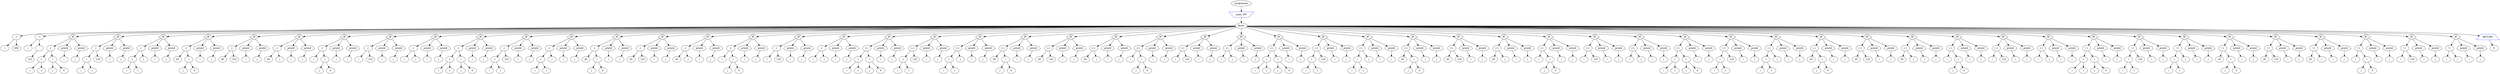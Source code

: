 digraph exempleminiC {
	node_0 [label ="programme"]
	node_1 [label ="main, INT" shape=invtrapezium color=blue]
	node_2 [label ="BLOC"]
	node_3 [label =":="]
	node_4 [label ="i"]
	node_5 [label ="450"]
	node_6 [label =":="]
	node_7 [label ="j"]
	node_8 [label ="-"]
	node_9 [label ="123"]
	node_10 [label ="IF" shape = diamond]
	node_11 [label ="<"]
	node_12 [label ="+"]
	node_13 [label ="i"]
	node_14 [label ="1"]
	node_15 [label ="+"]
	node_16 [label ="j"]
	node_17 [label ="0"]
	node_18 [label ="printd" shape=septagon]
	node_19 [label ="i"]
	node_20 [label ="printd" shape=septagon]
	node_21 [label ="j"]
	node_22 [label ="IF" shape = diamond]
	node_23 [label ="<"]
	node_24 [label ="+"]
	node_25 [label ="i"]
	node_26 [label ="1"]
	node_27 [label ="123"]
	node_28 [label ="printd" shape=septagon]
	node_29 [label ="i"]
	node_30 [label ="printd" shape=septagon]
	node_31 [label ="j"]
	node_32 [label ="IF" shape = diamond]
	node_33 [label ="<"]
	node_34 [label ="+"]
	node_35 [label ="i"]
	node_36 [label ="1"]
	node_37 [label ="j"]
	node_38 [label ="printd" shape=septagon]
	node_39 [label ="i"]
	node_40 [label ="printd" shape=septagon]
	node_41 [label ="j"]
	node_42 [label ="IF" shape = diamond]
	node_43 [label ="<"]
	node_44 [label ="45"]
	node_45 [label ="+"]
	node_46 [label ="j"]
	node_47 [label ="0"]
	node_48 [label ="printd" shape=septagon]
	node_49 [label ="i"]
	node_50 [label ="printd" shape=septagon]
	node_51 [label ="j"]
	node_52 [label ="IF" shape = diamond]
	node_53 [label ="<"]
	node_54 [label ="45"]
	node_55 [label ="123"]
	node_56 [label ="printd" shape=septagon]
	node_57 [label ="i"]
	node_58 [label ="printd" shape=septagon]
	node_59 [label ="j"]
	node_60 [label ="IF" shape = diamond]
	node_61 [label ="<"]
	node_62 [label ="45"]
	node_63 [label ="j"]
	node_64 [label ="printd" shape=septagon]
	node_65 [label ="i"]
	node_66 [label ="printd" shape=septagon]
	node_67 [label ="j"]
	node_68 [label ="IF" shape = diamond]
	node_69 [label ="<"]
	node_70 [label ="i"]
	node_71 [label ="+"]
	node_72 [label ="j"]
	node_73 [label ="0"]
	node_74 [label ="printd" shape=septagon]
	node_75 [label ="i"]
	node_76 [label ="printd" shape=septagon]
	node_77 [label ="j"]
	node_78 [label ="IF" shape = diamond]
	node_79 [label ="<"]
	node_80 [label ="i"]
	node_81 [label ="123"]
	node_82 [label ="printd" shape=septagon]
	node_83 [label ="i"]
	node_84 [label ="printd" shape=septagon]
	node_85 [label ="j"]
	node_86 [label ="IF" shape = diamond]
	node_87 [label ="<"]
	node_88 [label ="i"]
	node_89 [label ="j"]
	node_90 [label ="printd" shape=septagon]
	node_91 [label ="i"]
	node_92 [label ="printd" shape=septagon]
	node_93 [label ="j"]
	node_94 [label ="IF" shape = diamond]
	node_95 [label =">"]
	node_96 [label ="+"]
	node_97 [label ="i"]
	node_98 [label ="1"]
	node_99 [label ="+"]
	node_100 [label ="j"]
	node_101 [label ="0"]
	node_102 [label ="printd" shape=septagon]
	node_103 [label ="i"]
	node_104 [label ="printd" shape=septagon]
	node_105 [label ="j"]
	node_106 [label ="IF" shape = diamond]
	node_107 [label =">"]
	node_108 [label ="+"]
	node_109 [label ="i"]
	node_110 [label ="1"]
	node_111 [label ="123"]
	node_112 [label ="printd" shape=septagon]
	node_113 [label ="i"]
	node_114 [label ="printd" shape=septagon]
	node_115 [label ="j"]
	node_116 [label ="IF" shape = diamond]
	node_117 [label =">"]
	node_118 [label ="+"]
	node_119 [label ="i"]
	node_120 [label ="1"]
	node_121 [label ="j"]
	node_122 [label ="printd" shape=septagon]
	node_123 [label ="i"]
	node_124 [label ="printd" shape=septagon]
	node_125 [label ="j"]
	node_126 [label ="IF" shape = diamond]
	node_127 [label =">"]
	node_128 [label ="45"]
	node_129 [label ="+"]
	node_130 [label ="j"]
	node_131 [label ="0"]
	node_132 [label ="printd" shape=septagon]
	node_133 [label ="i"]
	node_134 [label ="printd" shape=septagon]
	node_135 [label ="j"]
	node_136 [label ="IF" shape = diamond]
	node_137 [label =">"]
	node_138 [label ="45"]
	node_139 [label ="123"]
	node_140 [label ="printd" shape=septagon]
	node_141 [label ="i"]
	node_142 [label ="printd" shape=septagon]
	node_143 [label ="j"]
	node_144 [label ="IF" shape = diamond]
	node_145 [label =">"]
	node_146 [label ="45"]
	node_147 [label ="j"]
	node_148 [label ="printd" shape=septagon]
	node_149 [label ="i"]
	node_150 [label ="printd" shape=septagon]
	node_151 [label ="j"]
	node_152 [label ="IF" shape = diamond]
	node_153 [label =">"]
	node_154 [label ="i"]
	node_155 [label ="+"]
	node_156 [label ="j"]
	node_157 [label ="0"]
	node_158 [label ="printd" shape=septagon]
	node_159 [label ="i"]
	node_160 [label ="printd" shape=septagon]
	node_161 [label ="j"]
	node_162 [label ="IF" shape = diamond]
	node_163 [label =">"]
	node_164 [label ="i"]
	node_165 [label ="123"]
	node_166 [label ="printd" shape=septagon]
	node_167 [label ="i"]
	node_168 [label ="printd" shape=septagon]
	node_169 [label ="j"]
	node_170 [label ="IF" shape = diamond]
	node_171 [label =">"]
	node_172 [label ="i"]
	node_173 [label ="j"]
	node_174 [label ="printd" shape=septagon]
	node_175 [label ="i"]
	node_176 [label ="printd" shape=septagon]
	node_177 [label ="j"]
	node_178 [label ="IF" shape = diamond]
	node_179 [label =">="]
	node_180 [label ="+"]
	node_181 [label ="i"]
	node_182 [label ="1"]
	node_183 [label ="+"]
	node_184 [label ="j"]
	node_185 [label ="0"]
	node_186 [label ="printd" shape=septagon]
	node_187 [label ="i"]
	node_188 [label ="printd" shape=septagon]
	node_189 [label ="j"]
	node_190 [label ="IF" shape = diamond]
	node_191 [label =">="]
	node_192 [label ="+"]
	node_193 [label ="i"]
	node_194 [label ="1"]
	node_195 [label ="123"]
	node_196 [label ="printd" shape=septagon]
	node_197 [label ="i"]
	node_198 [label ="printd" shape=septagon]
	node_199 [label ="j"]
	node_200 [label ="IF" shape = diamond]
	node_201 [label =">="]
	node_202 [label ="+"]
	node_203 [label ="i"]
	node_204 [label ="1"]
	node_205 [label ="j"]
	node_206 [label ="printd" shape=septagon]
	node_207 [label ="i"]
	node_208 [label ="printd" shape=septagon]
	node_209 [label ="j"]
	node_210 [label ="IF" shape = diamond]
	node_211 [label =">="]
	node_212 [label ="45"]
	node_213 [label ="+"]
	node_214 [label ="j"]
	node_215 [label ="0"]
	node_216 [label ="printd" shape=septagon]
	node_217 [label ="i"]
	node_218 [label ="printd" shape=septagon]
	node_219 [label ="j"]
	node_220 [label ="IF" shape = diamond]
	node_221 [label =">="]
	node_222 [label ="45"]
	node_223 [label ="123"]
	node_224 [label ="printd" shape=septagon]
	node_225 [label ="i"]
	node_226 [label ="printd" shape=septagon]
	node_227 [label ="j"]
	node_228 [label ="IF" shape = diamond]
	node_229 [label =">="]
	node_230 [label ="45"]
	node_231 [label ="j"]
	node_232 [label ="printd" shape=septagon]
	node_233 [label ="i"]
	node_234 [label ="printd" shape=septagon]
	node_235 [label ="j"]
	node_236 [label ="IF" shape = diamond]
	node_237 [label =">="]
	node_238 [label ="i"]
	node_239 [label ="+"]
	node_240 [label ="j"]
	node_241 [label ="0"]
	node_242 [label ="printd" shape=septagon]
	node_243 [label ="i"]
	node_244 [label ="printd" shape=septagon]
	node_245 [label ="j"]
	node_246 [label ="IF" shape = diamond]
	node_247 [label =">="]
	node_248 [label ="i"]
	node_249 [label ="123"]
	node_250 [label ="printd" shape=septagon]
	node_251 [label ="i"]
	node_252 [label ="printd" shape=septagon]
	node_253 [label ="j"]
	node_254 [label ="IF" shape = diamond]
	node_255 [label =">="]
	node_256 [label ="i"]
	node_257 [label ="j"]
	node_258 [label ="printd" shape=septagon]
	node_259 [label ="i"]
	node_260 [label ="printd" shape=septagon]
	node_261 [label ="j"]
	node_262 [label ="IF" shape = diamond]
	node_263 [label ="<="]
	node_264 [label ="+"]
	node_265 [label ="i"]
	node_266 [label ="1"]
	node_267 [label ="+"]
	node_268 [label ="j"]
	node_269 [label ="0"]
	node_270 [label ="printd" shape=septagon]
	node_271 [label ="i"]
	node_272 [label ="printd" shape=septagon]
	node_273 [label ="j"]
	node_274 [label ="IF" shape = diamond]
	node_275 [label ="<="]
	node_276 [label ="+"]
	node_277 [label ="i"]
	node_278 [label ="1"]
	node_279 [label ="123"]
	node_280 [label ="printd" shape=septagon]
	node_281 [label ="i"]
	node_282 [label ="printd" shape=septagon]
	node_283 [label ="j"]
	node_284 [label ="IF" shape = diamond]
	node_285 [label ="<="]
	node_286 [label ="+"]
	node_287 [label ="i"]
	node_288 [label ="1"]
	node_289 [label ="j"]
	node_290 [label ="printd" shape=septagon]
	node_291 [label ="i"]
	node_292 [label ="printd" shape=septagon]
	node_293 [label ="j"]
	node_294 [label ="IF" shape = diamond]
	node_295 [label ="<="]
	node_296 [label ="45"]
	node_297 [label ="+"]
	node_298 [label ="j"]
	node_299 [label ="0"]
	node_300 [label ="printd" shape=septagon]
	node_301 [label ="i"]
	node_302 [label ="printd" shape=septagon]
	node_303 [label ="j"]
	node_304 [label ="IF" shape = diamond]
	node_305 [label ="<="]
	node_306 [label ="45"]
	node_307 [label ="123"]
	node_308 [label ="printd" shape=septagon]
	node_309 [label ="i"]
	node_310 [label ="printd" shape=septagon]
	node_311 [label ="j"]
	node_312 [label ="IF" shape = diamond]
	node_313 [label ="<="]
	node_314 [label ="45"]
	node_315 [label ="j"]
	node_316 [label ="printd" shape=septagon]
	node_317 [label ="i"]
	node_318 [label ="printd" shape=septagon]
	node_319 [label ="j"]
	node_320 [label ="IF" shape = diamond]
	node_321 [label ="<="]
	node_322 [label ="i"]
	node_323 [label ="+"]
	node_324 [label ="j"]
	node_325 [label ="0"]
	node_326 [label ="printd" shape=septagon]
	node_327 [label ="i"]
	node_328 [label ="printd" shape=septagon]
	node_329 [label ="j"]
	node_330 [label ="IF" shape = diamond]
	node_331 [label ="<="]
	node_332 [label ="i"]
	node_333 [label ="123"]
	node_334 [label ="printd" shape=septagon]
	node_335 [label ="i"]
	node_336 [label ="printd" shape=septagon]
	node_337 [label ="j"]
	node_338 [label ="IF" shape = diamond]
	node_339 [label ="<="]
	node_340 [label ="i"]
	node_341 [label ="j"]
	node_342 [label ="printd" shape=septagon]
	node_343 [label ="i"]
	node_344 [label ="printd" shape=septagon]
	node_345 [label ="j"]
	node_346 [label ="IF" shape = diamond]
	node_347 [label ="=="]
	node_348 [label ="+"]
	node_349 [label ="i"]
	node_350 [label ="1"]
	node_351 [label ="+"]
	node_352 [label ="j"]
	node_353 [label ="0"]
	node_354 [label ="printd" shape=septagon]
	node_355 [label ="i"]
	node_356 [label ="printd" shape=septagon]
	node_357 [label ="j"]
	node_358 [label ="IF" shape = diamond]
	node_359 [label ="=="]
	node_360 [label ="+"]
	node_361 [label ="i"]
	node_362 [label ="1"]
	node_363 [label ="123"]
	node_364 [label ="printd" shape=septagon]
	node_365 [label ="i"]
	node_366 [label ="printd" shape=septagon]
	node_367 [label ="j"]
	node_368 [label ="IF" shape = diamond]
	node_369 [label ="=="]
	node_370 [label ="+"]
	node_371 [label ="i"]
	node_372 [label ="1"]
	node_373 [label ="j"]
	node_374 [label ="printd" shape=septagon]
	node_375 [label ="i"]
	node_376 [label ="printd" shape=septagon]
	node_377 [label ="j"]
	node_378 [label ="IF" shape = diamond]
	node_379 [label ="=="]
	node_380 [label ="45"]
	node_381 [label ="+"]
	node_382 [label ="j"]
	node_383 [label ="0"]
	node_384 [label ="printd" shape=septagon]
	node_385 [label ="i"]
	node_386 [label ="printd" shape=septagon]
	node_387 [label ="j"]
	node_388 [label ="IF" shape = diamond]
	node_389 [label ="=="]
	node_390 [label ="45"]
	node_391 [label ="123"]
	node_392 [label ="printd" shape=septagon]
	node_393 [label ="i"]
	node_394 [label ="printd" shape=septagon]
	node_395 [label ="j"]
	node_396 [label ="IF" shape = diamond]
	node_397 [label ="=="]
	node_398 [label ="45"]
	node_399 [label ="j"]
	node_400 [label ="printd" shape=septagon]
	node_401 [label ="i"]
	node_402 [label ="printd" shape=septagon]
	node_403 [label ="j"]
	node_404 [label ="IF" shape = diamond]
	node_405 [label ="=="]
	node_406 [label ="i"]
	node_407 [label ="+"]
	node_408 [label ="j"]
	node_409 [label ="0"]
	node_410 [label ="printd" shape=septagon]
	node_411 [label ="i"]
	node_412 [label ="printd" shape=septagon]
	node_413 [label ="j"]
	node_414 [label ="IF" shape = diamond]
	node_415 [label ="=="]
	node_416 [label ="i"]
	node_417 [label ="123"]
	node_418 [label ="printd" shape=septagon]
	node_419 [label ="i"]
	node_420 [label ="printd" shape=septagon]
	node_421 [label ="j"]
	node_422 [label ="IF" shape = diamond]
	node_423 [label ="=="]
	node_424 [label ="i"]
	node_425 [label ="j"]
	node_426 [label ="printd" shape=septagon]
	node_427 [label ="i"]
	node_428 [label ="printd" shape=septagon]
	node_429 [label ="j"]
	node_430 [label ="IF" shape = diamond]
	node_431 [label ="!="]
	node_432 [label ="+"]
	node_433 [label ="i"]
	node_434 [label ="1"]
	node_435 [label ="+"]
	node_436 [label ="j"]
	node_437 [label ="0"]
	node_438 [label ="printd" shape=septagon]
	node_439 [label ="i"]
	node_440 [label ="printd" shape=septagon]
	node_441 [label ="j"]
	node_442 [label ="IF" shape = diamond]
	node_443 [label ="!="]
	node_444 [label ="+"]
	node_445 [label ="i"]
	node_446 [label ="1"]
	node_447 [label ="123"]
	node_448 [label ="printd" shape=septagon]
	node_449 [label ="i"]
	node_450 [label ="printd" shape=septagon]
	node_451 [label ="j"]
	node_452 [label ="IF" shape = diamond]
	node_453 [label ="!="]
	node_454 [label ="+"]
	node_455 [label ="i"]
	node_456 [label ="1"]
	node_457 [label ="j"]
	node_458 [label ="printd" shape=septagon]
	node_459 [label ="i"]
	node_460 [label ="printd" shape=septagon]
	node_461 [label ="j"]
	node_462 [label ="IF" shape = diamond]
	node_463 [label ="!="]
	node_464 [label ="45"]
	node_465 [label ="+"]
	node_466 [label ="j"]
	node_467 [label ="0"]
	node_468 [label ="printd" shape=septagon]
	node_469 [label ="i"]
	node_470 [label ="printd" shape=septagon]
	node_471 [label ="j"]
	node_472 [label ="IF" shape = diamond]
	node_473 [label ="!="]
	node_474 [label ="45"]
	node_475 [label ="123"]
	node_476 [label ="printd" shape=septagon]
	node_477 [label ="i"]
	node_478 [label ="printd" shape=septagon]
	node_479 [label ="j"]
	node_480 [label ="IF" shape = diamond]
	node_481 [label ="!="]
	node_482 [label ="45"]
	node_483 [label ="j"]
	node_484 [label ="printd" shape=septagon]
	node_485 [label ="i"]
	node_486 [label ="printd" shape=septagon]
	node_487 [label ="j"]
	node_488 [label ="IF" shape = diamond]
	node_489 [label ="!="]
	node_490 [label ="i"]
	node_491 [label ="+"]
	node_492 [label ="j"]
	node_493 [label ="0"]
	node_494 [label ="printd" shape=septagon]
	node_495 [label ="i"]
	node_496 [label ="printd" shape=septagon]
	node_497 [label ="j"]
	node_498 [label ="IF" shape = diamond]
	node_499 [label ="!="]
	node_500 [label ="i"]
	node_501 [label ="123"]
	node_502 [label ="printd" shape=septagon]
	node_503 [label ="i"]
	node_504 [label ="printd" shape=septagon]
	node_505 [label ="j"]
	node_506 [label ="IF" shape = diamond]
	node_507 [label ="!="]
	node_508 [label ="i"]
	node_509 [label ="j"]
	node_510 [label ="printd" shape=septagon]
	node_511 [label ="i"]
	node_512 [label ="printd" shape=septagon]
	node_513 [label ="j"]
	node_514 [label ="RETURN" shape=trapezium color = blue]
	node_515 [label ="0"]
	node_0 -> node_1
	node_1 -> node_2
	node_2 -> node_3
	node_3 -> node_4
	node_3 -> node_5
	node_2 -> node_6
	node_6 -> node_7
	node_6 -> node_8
	node_8 -> node_9
	node_2 -> node_10
	node_10 -> node_11
	node_11 -> node_12
	node_12 -> node_13
	node_12 -> node_14
	node_11 -> node_15
	node_15 -> node_16
	node_15 -> node_17
	node_10 -> node_18
	node_18 -> node_19
	node_10 -> node_20
	node_20 -> node_21
	node_2 -> node_22
	node_22 -> node_23
	node_23 -> node_24
	node_24 -> node_25
	node_24 -> node_26
	node_23 -> node_27
	node_22 -> node_28
	node_28 -> node_29
	node_22 -> node_30
	node_30 -> node_31
	node_2 -> node_32
	node_32 -> node_33
	node_33 -> node_34
	node_34 -> node_35
	node_34 -> node_36
	node_33 -> node_37
	node_32 -> node_38
	node_38 -> node_39
	node_32 -> node_40
	node_40 -> node_41
	node_2 -> node_42
	node_42 -> node_43
	node_43 -> node_44
	node_43 -> node_45
	node_45 -> node_46
	node_45 -> node_47
	node_42 -> node_48
	node_48 -> node_49
	node_42 -> node_50
	node_50 -> node_51
	node_2 -> node_52
	node_52 -> node_53
	node_53 -> node_54
	node_53 -> node_55
	node_52 -> node_56
	node_56 -> node_57
	node_52 -> node_58
	node_58 -> node_59
	node_2 -> node_60
	node_60 -> node_61
	node_61 -> node_62
	node_61 -> node_63
	node_60 -> node_64
	node_64 -> node_65
	node_60 -> node_66
	node_66 -> node_67
	node_2 -> node_68
	node_68 -> node_69
	node_69 -> node_70
	node_69 -> node_71
	node_71 -> node_72
	node_71 -> node_73
	node_68 -> node_74
	node_74 -> node_75
	node_68 -> node_76
	node_76 -> node_77
	node_2 -> node_78
	node_78 -> node_79
	node_79 -> node_80
	node_79 -> node_81
	node_78 -> node_82
	node_82 -> node_83
	node_78 -> node_84
	node_84 -> node_85
	node_2 -> node_86
	node_86 -> node_87
	node_87 -> node_88
	node_87 -> node_89
	node_86 -> node_90
	node_90 -> node_91
	node_86 -> node_92
	node_92 -> node_93
	node_2 -> node_94
	node_94 -> node_95
	node_95 -> node_96
	node_96 -> node_97
	node_96 -> node_98
	node_95 -> node_99
	node_99 -> node_100
	node_99 -> node_101
	node_94 -> node_102
	node_102 -> node_103
	node_94 -> node_104
	node_104 -> node_105
	node_2 -> node_106
	node_106 -> node_107
	node_107 -> node_108
	node_108 -> node_109
	node_108 -> node_110
	node_107 -> node_111
	node_106 -> node_112
	node_112 -> node_113
	node_106 -> node_114
	node_114 -> node_115
	node_2 -> node_116
	node_116 -> node_117
	node_117 -> node_118
	node_118 -> node_119
	node_118 -> node_120
	node_117 -> node_121
	node_116 -> node_122
	node_122 -> node_123
	node_116 -> node_124
	node_124 -> node_125
	node_2 -> node_126
	node_126 -> node_127
	node_127 -> node_128
	node_127 -> node_129
	node_129 -> node_130
	node_129 -> node_131
	node_126 -> node_132
	node_132 -> node_133
	node_126 -> node_134
	node_134 -> node_135
	node_2 -> node_136
	node_136 -> node_137
	node_137 -> node_138
	node_137 -> node_139
	node_136 -> node_140
	node_140 -> node_141
	node_136 -> node_142
	node_142 -> node_143
	node_2 -> node_144
	node_144 -> node_145
	node_145 -> node_146
	node_145 -> node_147
	node_144 -> node_148
	node_148 -> node_149
	node_144 -> node_150
	node_150 -> node_151
	node_2 -> node_152
	node_152 -> node_153
	node_153 -> node_154
	node_153 -> node_155
	node_155 -> node_156
	node_155 -> node_157
	node_152 -> node_158
	node_158 -> node_159
	node_152 -> node_160
	node_160 -> node_161
	node_2 -> node_162
	node_162 -> node_163
	node_163 -> node_164
	node_163 -> node_165
	node_162 -> node_166
	node_166 -> node_167
	node_162 -> node_168
	node_168 -> node_169
	node_2 -> node_170
	node_170 -> node_171
	node_171 -> node_172
	node_171 -> node_173
	node_170 -> node_174
	node_174 -> node_175
	node_170 -> node_176
	node_176 -> node_177
	node_2 -> node_178
	node_178 -> node_179
	node_179 -> node_180
	node_180 -> node_181
	node_180 -> node_182
	node_179 -> node_183
	node_183 -> node_184
	node_183 -> node_185
	node_178 -> node_186
	node_186 -> node_187
	node_178 -> node_188
	node_188 -> node_189
	node_2 -> node_190
	node_190 -> node_191
	node_191 -> node_192
	node_192 -> node_193
	node_192 -> node_194
	node_191 -> node_195
	node_190 -> node_196
	node_196 -> node_197
	node_190 -> node_198
	node_198 -> node_199
	node_2 -> node_200
	node_200 -> node_201
	node_201 -> node_202
	node_202 -> node_203
	node_202 -> node_204
	node_201 -> node_205
	node_200 -> node_206
	node_206 -> node_207
	node_200 -> node_208
	node_208 -> node_209
	node_2 -> node_210
	node_210 -> node_211
	node_211 -> node_212
	node_211 -> node_213
	node_213 -> node_214
	node_213 -> node_215
	node_210 -> node_216
	node_216 -> node_217
	node_210 -> node_218
	node_218 -> node_219
	node_2 -> node_220
	node_220 -> node_221
	node_221 -> node_222
	node_221 -> node_223
	node_220 -> node_224
	node_224 -> node_225
	node_220 -> node_226
	node_226 -> node_227
	node_2 -> node_228
	node_228 -> node_229
	node_229 -> node_230
	node_229 -> node_231
	node_228 -> node_232
	node_232 -> node_233
	node_228 -> node_234
	node_234 -> node_235
	node_2 -> node_236
	node_236 -> node_237
	node_237 -> node_238
	node_237 -> node_239
	node_239 -> node_240
	node_239 -> node_241
	node_236 -> node_242
	node_242 -> node_243
	node_236 -> node_244
	node_244 -> node_245
	node_2 -> node_246
	node_246 -> node_247
	node_247 -> node_248
	node_247 -> node_249
	node_246 -> node_250
	node_250 -> node_251
	node_246 -> node_252
	node_252 -> node_253
	node_2 -> node_254
	node_254 -> node_255
	node_255 -> node_256
	node_255 -> node_257
	node_254 -> node_258
	node_258 -> node_259
	node_254 -> node_260
	node_260 -> node_261
	node_2 -> node_262
	node_262 -> node_263
	node_263 -> node_264
	node_264 -> node_265
	node_264 -> node_266
	node_263 -> node_267
	node_267 -> node_268
	node_267 -> node_269
	node_262 -> node_270
	node_270 -> node_271
	node_262 -> node_272
	node_272 -> node_273
	node_2 -> node_274
	node_274 -> node_275
	node_275 -> node_276
	node_276 -> node_277
	node_276 -> node_278
	node_275 -> node_279
	node_274 -> node_280
	node_280 -> node_281
	node_274 -> node_282
	node_282 -> node_283
	node_2 -> node_284
	node_284 -> node_285
	node_285 -> node_286
	node_286 -> node_287
	node_286 -> node_288
	node_285 -> node_289
	node_284 -> node_290
	node_290 -> node_291
	node_284 -> node_292
	node_292 -> node_293
	node_2 -> node_294
	node_294 -> node_295
	node_295 -> node_296
	node_295 -> node_297
	node_297 -> node_298
	node_297 -> node_299
	node_294 -> node_300
	node_300 -> node_301
	node_294 -> node_302
	node_302 -> node_303
	node_2 -> node_304
	node_304 -> node_305
	node_305 -> node_306
	node_305 -> node_307
	node_304 -> node_308
	node_308 -> node_309
	node_304 -> node_310
	node_310 -> node_311
	node_2 -> node_312
	node_312 -> node_313
	node_313 -> node_314
	node_313 -> node_315
	node_312 -> node_316
	node_316 -> node_317
	node_312 -> node_318
	node_318 -> node_319
	node_2 -> node_320
	node_320 -> node_321
	node_321 -> node_322
	node_321 -> node_323
	node_323 -> node_324
	node_323 -> node_325
	node_320 -> node_326
	node_326 -> node_327
	node_320 -> node_328
	node_328 -> node_329
	node_2 -> node_330
	node_330 -> node_331
	node_331 -> node_332
	node_331 -> node_333
	node_330 -> node_334
	node_334 -> node_335
	node_330 -> node_336
	node_336 -> node_337
	node_2 -> node_338
	node_338 -> node_339
	node_339 -> node_340
	node_339 -> node_341
	node_338 -> node_342
	node_342 -> node_343
	node_338 -> node_344
	node_344 -> node_345
	node_2 -> node_346
	node_346 -> node_347
	node_347 -> node_348
	node_348 -> node_349
	node_348 -> node_350
	node_347 -> node_351
	node_351 -> node_352
	node_351 -> node_353
	node_346 -> node_354
	node_354 -> node_355
	node_346 -> node_356
	node_356 -> node_357
	node_2 -> node_358
	node_358 -> node_359
	node_359 -> node_360
	node_360 -> node_361
	node_360 -> node_362
	node_359 -> node_363
	node_358 -> node_364
	node_364 -> node_365
	node_358 -> node_366
	node_366 -> node_367
	node_2 -> node_368
	node_368 -> node_369
	node_369 -> node_370
	node_370 -> node_371
	node_370 -> node_372
	node_369 -> node_373
	node_368 -> node_374
	node_374 -> node_375
	node_368 -> node_376
	node_376 -> node_377
	node_2 -> node_378
	node_378 -> node_379
	node_379 -> node_380
	node_379 -> node_381
	node_381 -> node_382
	node_381 -> node_383
	node_378 -> node_384
	node_384 -> node_385
	node_378 -> node_386
	node_386 -> node_387
	node_2 -> node_388
	node_388 -> node_389
	node_389 -> node_390
	node_389 -> node_391
	node_388 -> node_392
	node_392 -> node_393
	node_388 -> node_394
	node_394 -> node_395
	node_2 -> node_396
	node_396 -> node_397
	node_397 -> node_398
	node_397 -> node_399
	node_396 -> node_400
	node_400 -> node_401
	node_396 -> node_402
	node_402 -> node_403
	node_2 -> node_404
	node_404 -> node_405
	node_405 -> node_406
	node_405 -> node_407
	node_407 -> node_408
	node_407 -> node_409
	node_404 -> node_410
	node_410 -> node_411
	node_404 -> node_412
	node_412 -> node_413
	node_2 -> node_414
	node_414 -> node_415
	node_415 -> node_416
	node_415 -> node_417
	node_414 -> node_418
	node_418 -> node_419
	node_414 -> node_420
	node_420 -> node_421
	node_2 -> node_422
	node_422 -> node_423
	node_423 -> node_424
	node_423 -> node_425
	node_422 -> node_426
	node_426 -> node_427
	node_422 -> node_428
	node_428 -> node_429
	node_2 -> node_430
	node_430 -> node_431
	node_431 -> node_432
	node_432 -> node_433
	node_432 -> node_434
	node_431 -> node_435
	node_435 -> node_436
	node_435 -> node_437
	node_430 -> node_438
	node_438 -> node_439
	node_430 -> node_440
	node_440 -> node_441
	node_2 -> node_442
	node_442 -> node_443
	node_443 -> node_444
	node_444 -> node_445
	node_444 -> node_446
	node_443 -> node_447
	node_442 -> node_448
	node_448 -> node_449
	node_442 -> node_450
	node_450 -> node_451
	node_2 -> node_452
	node_452 -> node_453
	node_453 -> node_454
	node_454 -> node_455
	node_454 -> node_456
	node_453 -> node_457
	node_452 -> node_458
	node_458 -> node_459
	node_452 -> node_460
	node_460 -> node_461
	node_2 -> node_462
	node_462 -> node_463
	node_463 -> node_464
	node_463 -> node_465
	node_465 -> node_466
	node_465 -> node_467
	node_462 -> node_468
	node_468 -> node_469
	node_462 -> node_470
	node_470 -> node_471
	node_2 -> node_472
	node_472 -> node_473
	node_473 -> node_474
	node_473 -> node_475
	node_472 -> node_476
	node_476 -> node_477
	node_472 -> node_478
	node_478 -> node_479
	node_2 -> node_480
	node_480 -> node_481
	node_481 -> node_482
	node_481 -> node_483
	node_480 -> node_484
	node_484 -> node_485
	node_480 -> node_486
	node_486 -> node_487
	node_2 -> node_488
	node_488 -> node_489
	node_489 -> node_490
	node_489 -> node_491
	node_491 -> node_492
	node_491 -> node_493
	node_488 -> node_494
	node_494 -> node_495
	node_488 -> node_496
	node_496 -> node_497
	node_2 -> node_498
	node_498 -> node_499
	node_499 -> node_500
	node_499 -> node_501
	node_498 -> node_502
	node_502 -> node_503
	node_498 -> node_504
	node_504 -> node_505
	node_2 -> node_506
	node_506 -> node_507
	node_507 -> node_508
	node_507 -> node_509
	node_506 -> node_510
	node_510 -> node_511
	node_506 -> node_512
	node_512 -> node_513
	node_2 -> node_514
	node_514 -> node_515

}